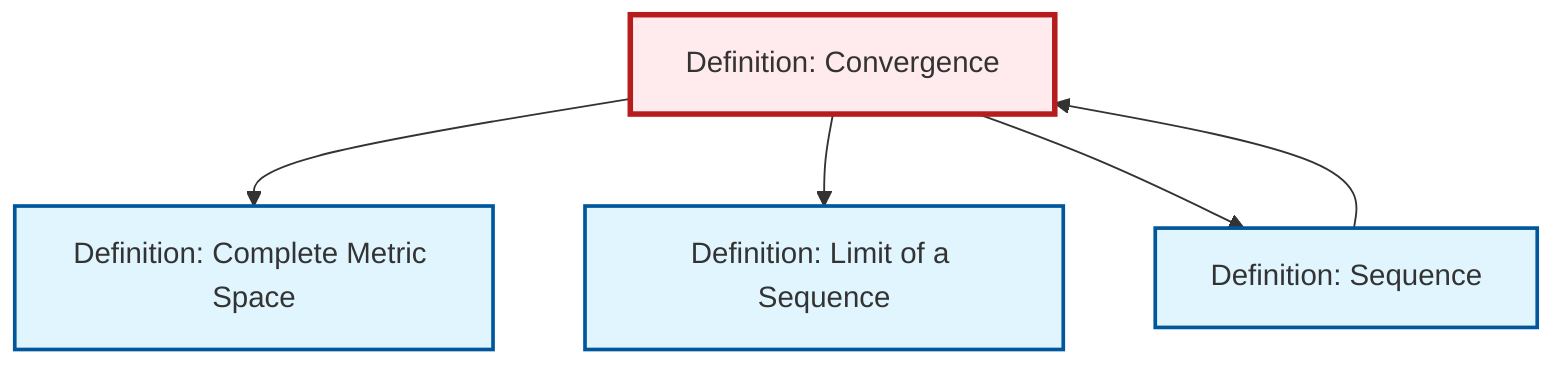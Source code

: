 graph TD
    classDef definition fill:#e1f5fe,stroke:#01579b,stroke-width:2px
    classDef theorem fill:#f3e5f5,stroke:#4a148c,stroke-width:2px
    classDef axiom fill:#fff3e0,stroke:#e65100,stroke-width:2px
    classDef example fill:#e8f5e9,stroke:#1b5e20,stroke-width:2px
    classDef current fill:#ffebee,stroke:#b71c1c,stroke-width:3px
    def-complete-metric-space["Definition: Complete Metric Space"]:::definition
    def-convergence["Definition: Convergence"]:::definition
    def-sequence["Definition: Sequence"]:::definition
    def-limit["Definition: Limit of a Sequence"]:::definition
    def-convergence --> def-complete-metric-space
    def-convergence --> def-limit
    def-sequence --> def-convergence
    def-convergence --> def-sequence
    class def-convergence current